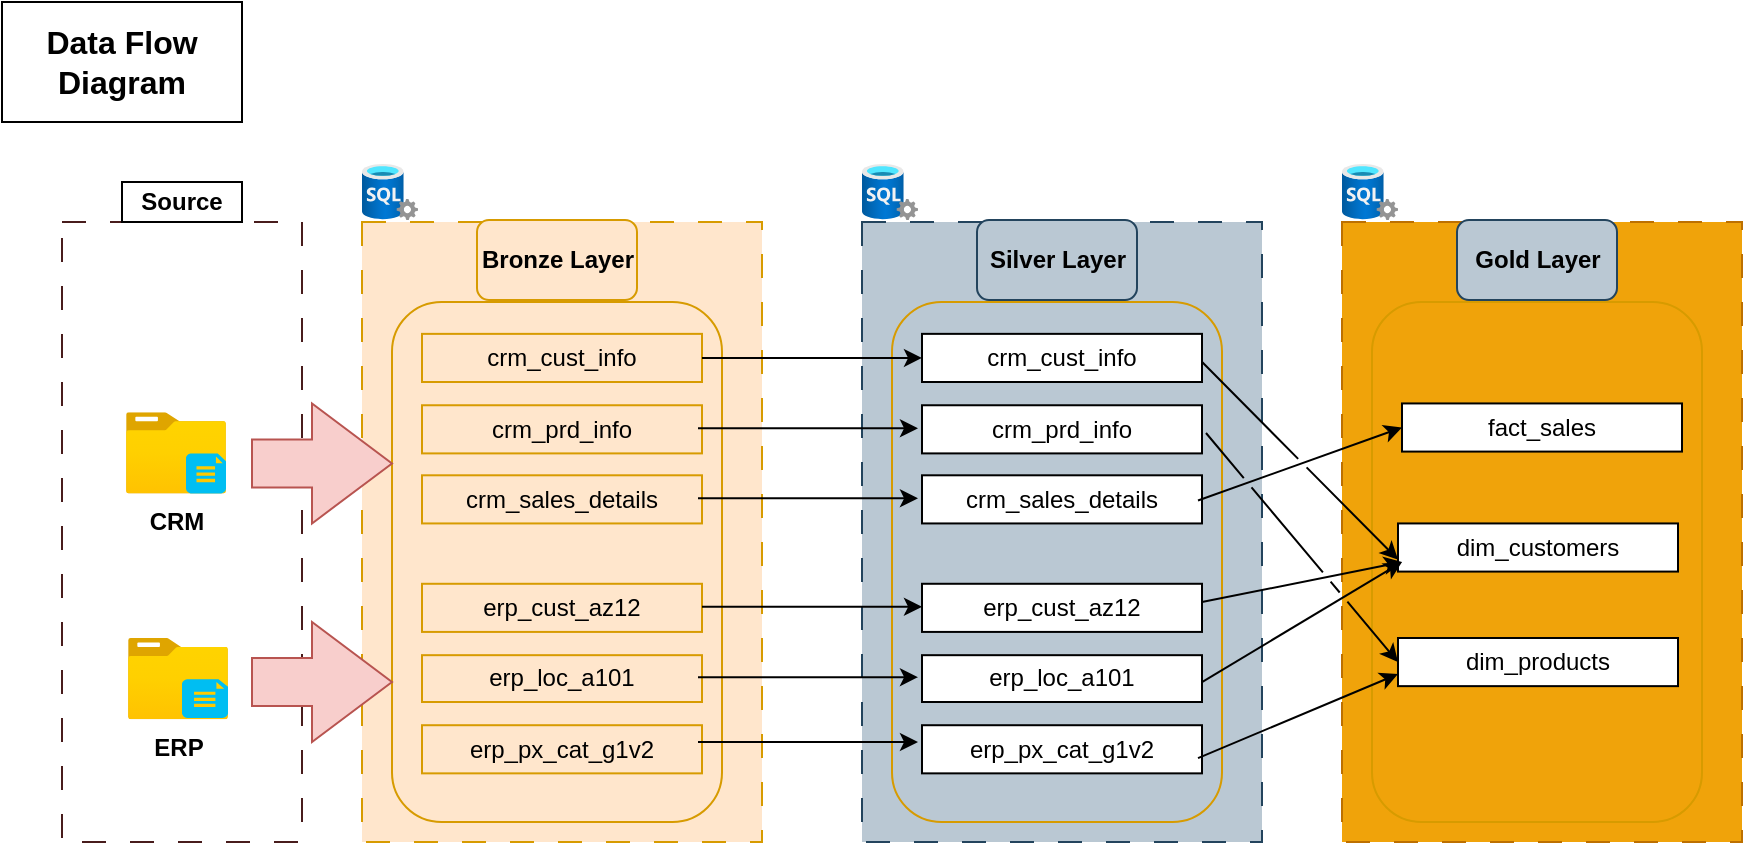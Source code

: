 <mxfile version="28.2.2">
  <diagram name="Page-1" id="b0BQuSCEksVyvnk80Ndc">
    <mxGraphModel dx="827" dy="439" grid="1" gridSize="10" guides="1" tooltips="1" connect="1" arrows="1" fold="1" page="1" pageScale="1" pageWidth="850" pageHeight="1100" math="0" shadow="0">
      <root>
        <mxCell id="0" />
        <mxCell id="1" parent="0" />
        <mxCell id="-bhLzEEgGe51W_wiyJ5W-1" value="&lt;b&gt;Data Flow Diagram&lt;/b&gt;" style="rounded=0;whiteSpace=wrap;html=1;fontSize=16;" parent="1" vertex="1">
          <mxGeometry x="30" y="10" width="120" height="60" as="geometry" />
        </mxCell>
        <mxCell id="-bhLzEEgGe51W_wiyJ5W-2" value="" style="rounded=0;whiteSpace=wrap;html=1;fillColor=none;dashed=1;dashPattern=12 12;strokeColor=#481C1C;" parent="1" vertex="1">
          <mxGeometry x="60" y="120" width="120" height="310" as="geometry" />
        </mxCell>
        <mxCell id="-bhLzEEgGe51W_wiyJ5W-3" value="&lt;b&gt;&lt;font&gt;Source&lt;/font&gt;&lt;/b&gt;" style="rounded=0;whiteSpace=wrap;html=1;" parent="1" vertex="1">
          <mxGeometry x="90" y="100" width="60" height="20" as="geometry" />
        </mxCell>
        <mxCell id="-bhLzEEgGe51W_wiyJ5W-4" value="" style="rounded=0;whiteSpace=wrap;html=1;fillColor=#ffe6cc;dashed=1;dashPattern=12 12;strokeColor=#d79b00;" parent="1" vertex="1">
          <mxGeometry x="210" y="120" width="200" height="310" as="geometry" />
        </mxCell>
        <mxCell id="-bhLzEEgGe51W_wiyJ5W-8" value="Bronze Layer" style="rounded=1;whiteSpace=wrap;html=1;fillColor=#ffe6cc;strokeColor=#d79b00;fontStyle=1" parent="1" vertex="1">
          <mxGeometry x="267.5" y="119" width="80" height="40" as="geometry" />
        </mxCell>
        <mxCell id="-bhLzEEgGe51W_wiyJ5W-9" value="" style="rounded=1;whiteSpace=wrap;html=1;fillColor=#ffe6cc;strokeColor=#d79b00;" parent="1" vertex="1">
          <mxGeometry x="225" y="160" width="165" height="260" as="geometry" />
        </mxCell>
        <mxCell id="-bhLzEEgGe51W_wiyJ5W-14" value="&lt;b&gt;CRM&lt;/b&gt;" style="image;aspect=fixed;html=1;points=[];align=center;fontSize=12;image=img/lib/azure2/general/Folder_Blank.svg;" parent="1" vertex="1">
          <mxGeometry x="92" y="215.12" width="50" height="40.58" as="geometry" />
        </mxCell>
        <mxCell id="-bhLzEEgGe51W_wiyJ5W-15" value="" style="verticalLabelPosition=bottom;html=1;verticalAlign=top;align=center;strokeColor=none;fillColor=#00BEF2;shape=mxgraph.azure.file_2;pointerEvents=1;" parent="1" vertex="1">
          <mxGeometry x="122" y="235.7" width="20" height="20" as="geometry" />
        </mxCell>
        <mxCell id="-bhLzEEgGe51W_wiyJ5W-16" value="&lt;b&gt;ERP&lt;/b&gt;" style="image;aspect=fixed;html=1;points=[];align=center;fontSize=12;image=img/lib/azure2/general/Folder_Blank.svg;" parent="1" vertex="1">
          <mxGeometry x="93" y="328" width="50" height="40.58" as="geometry" />
        </mxCell>
        <mxCell id="-bhLzEEgGe51W_wiyJ5W-17" value="" style="verticalLabelPosition=bottom;html=1;verticalAlign=top;align=center;strokeColor=none;fillColor=#00BEF2;shape=mxgraph.azure.file_2;pointerEvents=1;" parent="1" vertex="1">
          <mxGeometry x="120" y="348.58" width="23" height="19.42" as="geometry" />
        </mxCell>
        <mxCell id="-bhLzEEgGe51W_wiyJ5W-47" value="" style="image;aspect=fixed;html=1;points=[];align=center;fontSize=12;image=img/lib/azure2/databases/SQL_Server.svg;fillColor=#ffe6cc;strokeColor=#d79b00;" parent="1" vertex="1">
          <mxGeometry x="210" y="91" width="28" height="28" as="geometry" />
        </mxCell>
        <mxCell id="3-mLxH0NJ26iBgnM3csf-1" value="crm_cust_info" style="rounded=0;whiteSpace=wrap;html=1;fillColor=#ffe6cc;strokeColor=#d79b00;" parent="1" vertex="1">
          <mxGeometry x="240" y="175.93" width="140" height="24.07" as="geometry" />
        </mxCell>
        <mxCell id="3-mLxH0NJ26iBgnM3csf-2" value="crm_prd_info" style="rounded=0;whiteSpace=wrap;html=1;fillColor=#ffe6cc;strokeColor=#d79b00;" parent="1" vertex="1">
          <mxGeometry x="240" y="211.63" width="140" height="24.07" as="geometry" />
        </mxCell>
        <mxCell id="3-mLxH0NJ26iBgnM3csf-3" value="crm_sales_details" style="rounded=0;whiteSpace=wrap;html=1;fillColor=#ffe6cc;strokeColor=#d79b00;" parent="1" vertex="1">
          <mxGeometry x="240" y="246.65" width="140" height="24.07" as="geometry" />
        </mxCell>
        <mxCell id="3-mLxH0NJ26iBgnM3csf-4" value="erp_cust_az12" style="rounded=0;whiteSpace=wrap;html=1;fillColor=#ffe6cc;strokeColor=#d79b00;" parent="1" vertex="1">
          <mxGeometry x="240" y="300.89" width="140" height="24.07" as="geometry" />
        </mxCell>
        <mxCell id="3-mLxH0NJ26iBgnM3csf-5" value="erp_loc_a101" style="rounded=0;whiteSpace=wrap;html=1;fillColor=#ffe6cc;strokeColor=#d79b00;" parent="1" vertex="1">
          <mxGeometry x="240" y="336.59" width="140" height="23.41" as="geometry" />
        </mxCell>
        <mxCell id="3-mLxH0NJ26iBgnM3csf-6" value="erp_px_cat_g1v2" style="rounded=0;whiteSpace=wrap;html=1;fillColor=#ffe6cc;strokeColor=#d79b00;" parent="1" vertex="1">
          <mxGeometry x="240" y="371.61" width="140" height="24.07" as="geometry" />
        </mxCell>
        <mxCell id="3-mLxH0NJ26iBgnM3csf-9" value="" style="html=1;shadow=0;dashed=0;align=center;verticalAlign=middle;shape=mxgraph.arrows2.arrow;dy=0.6;dx=40;notch=0;fillColor=#f8cecc;strokeColor=#b85450;" parent="1" vertex="1">
          <mxGeometry x="155" y="210.72" width="70" height="60" as="geometry" />
        </mxCell>
        <mxCell id="3-mLxH0NJ26iBgnM3csf-10" value="" style="html=1;shadow=0;dashed=0;align=center;verticalAlign=middle;shape=mxgraph.arrows2.arrow;dy=0.6;dx=40;notch=0;fillColor=#f8cecc;strokeColor=#b85450;" parent="1" vertex="1">
          <mxGeometry x="155" y="320" width="70" height="60" as="geometry" />
        </mxCell>
        <mxCell id="rtJiXvubUmgmOjMF3ktO-1" value="" style="rounded=0;whiteSpace=wrap;html=1;fillColor=#bac8d3;dashed=1;dashPattern=12 12;strokeColor=#23445d;" parent="1" vertex="1">
          <mxGeometry x="460" y="120" width="200" height="310" as="geometry" />
        </mxCell>
        <mxCell id="rtJiXvubUmgmOjMF3ktO-3" value="Silver Layer" style="rounded=1;whiteSpace=wrap;html=1;fillColor=#bac8d3;strokeColor=#23445d;fontStyle=1" parent="1" vertex="1">
          <mxGeometry x="517.5" y="119" width="80" height="40" as="geometry" />
        </mxCell>
        <mxCell id="rtJiXvubUmgmOjMF3ktO-4" value="" style="rounded=1;whiteSpace=wrap;html=1;fillColor=none;strokeColor=#d79b00;" parent="1" vertex="1">
          <mxGeometry x="475" y="160" width="165" height="260" as="geometry" />
        </mxCell>
        <mxCell id="rtJiXvubUmgmOjMF3ktO-5" value="" style="image;aspect=fixed;html=1;points=[];align=center;fontSize=12;image=img/lib/azure2/databases/SQL_Server.svg;" parent="1" vertex="1">
          <mxGeometry x="460" y="91" width="28" height="28" as="geometry" />
        </mxCell>
        <mxCell id="rtJiXvubUmgmOjMF3ktO-6" value="crm_cust_info" style="rounded=0;whiteSpace=wrap;html=1;" parent="1" vertex="1">
          <mxGeometry x="490" y="175.93" width="140" height="24.07" as="geometry" />
        </mxCell>
        <mxCell id="rtJiXvubUmgmOjMF3ktO-7" value="crm_prd_info" style="rounded=0;whiteSpace=wrap;html=1;" parent="1" vertex="1">
          <mxGeometry x="490" y="211.63" width="140" height="24.07" as="geometry" />
        </mxCell>
        <mxCell id="rtJiXvubUmgmOjMF3ktO-8" value="crm_sales_details" style="rounded=0;whiteSpace=wrap;html=1;" parent="1" vertex="1">
          <mxGeometry x="490" y="246.65" width="140" height="24.07" as="geometry" />
        </mxCell>
        <mxCell id="rtJiXvubUmgmOjMF3ktO-9" value="erp_cust_az12" style="rounded=0;whiteSpace=wrap;html=1;" parent="1" vertex="1">
          <mxGeometry x="490" y="300.89" width="140" height="24.07" as="geometry" />
        </mxCell>
        <mxCell id="rtJiXvubUmgmOjMF3ktO-10" value="erp_loc_a101" style="rounded=0;whiteSpace=wrap;html=1;" parent="1" vertex="1">
          <mxGeometry x="490" y="336.59" width="140" height="23.41" as="geometry" />
        </mxCell>
        <mxCell id="rtJiXvubUmgmOjMF3ktO-11" value="erp_px_cat_g1v2" style="rounded=0;whiteSpace=wrap;html=1;" parent="1" vertex="1">
          <mxGeometry x="490" y="371.61" width="140" height="24.07" as="geometry" />
        </mxCell>
        <mxCell id="rtJiXvubUmgmOjMF3ktO-15" value="" style="endArrow=classic;html=1;rounded=0;exitX=1;exitY=0.5;exitDx=0;exitDy=0;entryX=0;entryY=0.5;entryDx=0;entryDy=0;" parent="1" source="3-mLxH0NJ26iBgnM3csf-1" target="rtJiXvubUmgmOjMF3ktO-6" edge="1">
          <mxGeometry width="50" height="50" relative="1" as="geometry">
            <mxPoint x="380" y="240" as="sourcePoint" />
            <mxPoint x="430" y="190" as="targetPoint" />
          </mxGeometry>
        </mxCell>
        <mxCell id="rtJiXvubUmgmOjMF3ktO-16" value="" style="endArrow=classic;html=1;rounded=0;exitX=1;exitY=0.5;exitDx=0;exitDy=0;entryX=0;entryY=0.5;entryDx=0;entryDy=0;" parent="1" edge="1">
          <mxGeometry width="50" height="50" relative="1" as="geometry">
            <mxPoint x="378" y="223.16" as="sourcePoint" />
            <mxPoint x="488" y="223.16" as="targetPoint" />
          </mxGeometry>
        </mxCell>
        <mxCell id="rtJiXvubUmgmOjMF3ktO-17" value="" style="endArrow=classic;html=1;rounded=0;exitX=1;exitY=0.5;exitDx=0;exitDy=0;entryX=0;entryY=0.5;entryDx=0;entryDy=0;" parent="1" edge="1">
          <mxGeometry width="50" height="50" relative="1" as="geometry">
            <mxPoint x="378" y="258.18" as="sourcePoint" />
            <mxPoint x="488" y="258.18" as="targetPoint" />
          </mxGeometry>
        </mxCell>
        <mxCell id="rtJiXvubUmgmOjMF3ktO-18" value="" style="endArrow=classic;html=1;rounded=0;exitX=1;exitY=0.5;exitDx=0;exitDy=0;entryX=0;entryY=0.5;entryDx=0;entryDy=0;" parent="1" edge="1">
          <mxGeometry width="50" height="50" relative="1" as="geometry">
            <mxPoint x="380" y="312.42" as="sourcePoint" />
            <mxPoint x="490" y="312.42" as="targetPoint" />
          </mxGeometry>
        </mxCell>
        <mxCell id="rtJiXvubUmgmOjMF3ktO-19" value="" style="endArrow=classic;html=1;rounded=0;exitX=1;exitY=0.5;exitDx=0;exitDy=0;entryX=0;entryY=0.5;entryDx=0;entryDy=0;" parent="1" edge="1">
          <mxGeometry width="50" height="50" relative="1" as="geometry">
            <mxPoint x="378" y="347.58" as="sourcePoint" />
            <mxPoint x="488" y="347.58" as="targetPoint" />
          </mxGeometry>
        </mxCell>
        <mxCell id="rtJiXvubUmgmOjMF3ktO-20" value="" style="endArrow=classic;html=1;rounded=0;exitX=1;exitY=0.5;exitDx=0;exitDy=0;entryX=0;entryY=0.5;entryDx=0;entryDy=0;" parent="1" edge="1">
          <mxGeometry width="50" height="50" relative="1" as="geometry">
            <mxPoint x="378" y="380" as="sourcePoint" />
            <mxPoint x="488" y="380" as="targetPoint" />
          </mxGeometry>
        </mxCell>
        <mxCell id="quWjcLsjtX0za5Ny4Iey-1" value="" style="rounded=0;whiteSpace=wrap;html=1;fillColor=#f0a30a;dashed=1;dashPattern=12 12;strokeColor=#BD7000;fontColor=#000000;" vertex="1" parent="1">
          <mxGeometry x="700" y="120" width="200" height="310" as="geometry" />
        </mxCell>
        <mxCell id="quWjcLsjtX0za5Ny4Iey-2" value="Gold Layer" style="rounded=1;whiteSpace=wrap;html=1;fillColor=#bac8d3;strokeColor=#23445d;fontStyle=1" vertex="1" parent="1">
          <mxGeometry x="757.5" y="119" width="80" height="40" as="geometry" />
        </mxCell>
        <mxCell id="quWjcLsjtX0za5Ny4Iey-3" value="" style="rounded=1;whiteSpace=wrap;html=1;fillColor=none;strokeColor=#d79b00;" vertex="1" parent="1">
          <mxGeometry x="715" y="160" width="165" height="260" as="geometry" />
        </mxCell>
        <mxCell id="quWjcLsjtX0za5Ny4Iey-4" value="" style="image;aspect=fixed;html=1;points=[];align=center;fontSize=12;image=img/lib/azure2/databases/SQL_Server.svg;" vertex="1" parent="1">
          <mxGeometry x="700" y="91" width="28" height="28" as="geometry" />
        </mxCell>
        <mxCell id="quWjcLsjtX0za5Ny4Iey-5" value="fact_sales" style="rounded=0;whiteSpace=wrap;html=1;" vertex="1" parent="1">
          <mxGeometry x="730" y="210.72" width="140" height="24.07" as="geometry" />
        </mxCell>
        <mxCell id="quWjcLsjtX0za5Ny4Iey-6" value="dim_customers" style="rounded=0;whiteSpace=wrap;html=1;" vertex="1" parent="1">
          <mxGeometry x="728" y="270.72" width="140" height="24.07" as="geometry" />
        </mxCell>
        <mxCell id="quWjcLsjtX0za5Ny4Iey-7" value="dim_products" style="rounded=0;whiteSpace=wrap;html=1;" vertex="1" parent="1">
          <mxGeometry x="728" y="328" width="140" height="24.07" as="geometry" />
        </mxCell>
        <mxCell id="quWjcLsjtX0za5Ny4Iey-13" value="" style="endArrow=classic;html=1;rounded=0;exitX=1;exitY=0.5;exitDx=0;exitDy=0;entryX=0;entryY=0.5;entryDx=0;entryDy=0;curved=0;jumpStyle=gap;" edge="1" parent="1" target="quWjcLsjtX0za5Ny4Iey-5">
          <mxGeometry width="50" height="50" relative="1" as="geometry">
            <mxPoint x="628" y="259.23" as="sourcePoint" />
            <mxPoint x="728" y="294.79" as="targetPoint" />
          </mxGeometry>
        </mxCell>
        <mxCell id="quWjcLsjtX0za5Ny4Iey-14" value="" style="endArrow=classic;html=1;rounded=0;entryX=0;entryY=0.75;entryDx=0;entryDy=0;exitX=0.939;exitY=0.115;exitDx=0;exitDy=0;exitPerimeter=0;curved=0;jumpStyle=gap;" edge="1" parent="1" source="rtJiXvubUmgmOjMF3ktO-4" target="quWjcLsjtX0za5Ny4Iey-6">
          <mxGeometry width="50" height="50" relative="1" as="geometry">
            <mxPoint x="700" y="246.23" as="sourcePoint" />
            <mxPoint x="802" y="210" as="targetPoint" />
          </mxGeometry>
        </mxCell>
        <mxCell id="quWjcLsjtX0za5Ny4Iey-15" value="" style="endArrow=classic;html=1;rounded=0;exitX=0.939;exitY=0.115;exitDx=0;exitDy=0;exitPerimeter=0;curved=0;jumpStyle=gap;" edge="1" parent="1">
          <mxGeometry width="50" height="50" relative="1" as="geometry">
            <mxPoint x="630" y="310" as="sourcePoint" />
            <mxPoint x="730" y="290" as="targetPoint" />
          </mxGeometry>
        </mxCell>
        <mxCell id="quWjcLsjtX0za5Ny4Iey-16" value="" style="endArrow=classic;html=1;rounded=0;exitX=0.939;exitY=0.115;exitDx=0;exitDy=0;exitPerimeter=0;curved=0;jumpStyle=gap;" edge="1" parent="1">
          <mxGeometry width="50" height="50" relative="1" as="geometry">
            <mxPoint x="630" y="350.04" as="sourcePoint" />
            <mxPoint x="730" y="290" as="targetPoint" />
          </mxGeometry>
        </mxCell>
        <mxCell id="quWjcLsjtX0za5Ny4Iey-17" value="" style="endArrow=classic;html=1;rounded=0;entryX=0;entryY=0.5;entryDx=0;entryDy=0;exitX=0.939;exitY=0.115;exitDx=0;exitDy=0;exitPerimeter=0;curved=0;jumpStyle=gap;" edge="1" parent="1" target="quWjcLsjtX0za5Ny4Iey-7">
          <mxGeometry width="50" height="50" relative="1" as="geometry">
            <mxPoint x="632" y="225.5" as="sourcePoint" />
            <mxPoint x="730" y="324.5" as="targetPoint" />
          </mxGeometry>
        </mxCell>
        <mxCell id="quWjcLsjtX0za5Ny4Iey-18" value="" style="endArrow=classic;html=1;rounded=0;exitX=0.939;exitY=0.115;exitDx=0;exitDy=0;exitPerimeter=0;entryX=0;entryY=0.75;entryDx=0;entryDy=0;curved=0;jumpStyle=gap;" edge="1" parent="1" target="quWjcLsjtX0za5Ny4Iey-7">
          <mxGeometry width="50" height="50" relative="1" as="geometry">
            <mxPoint x="628" y="388.04" as="sourcePoint" />
            <mxPoint x="728" y="328" as="targetPoint" />
          </mxGeometry>
        </mxCell>
      </root>
    </mxGraphModel>
  </diagram>
</mxfile>
